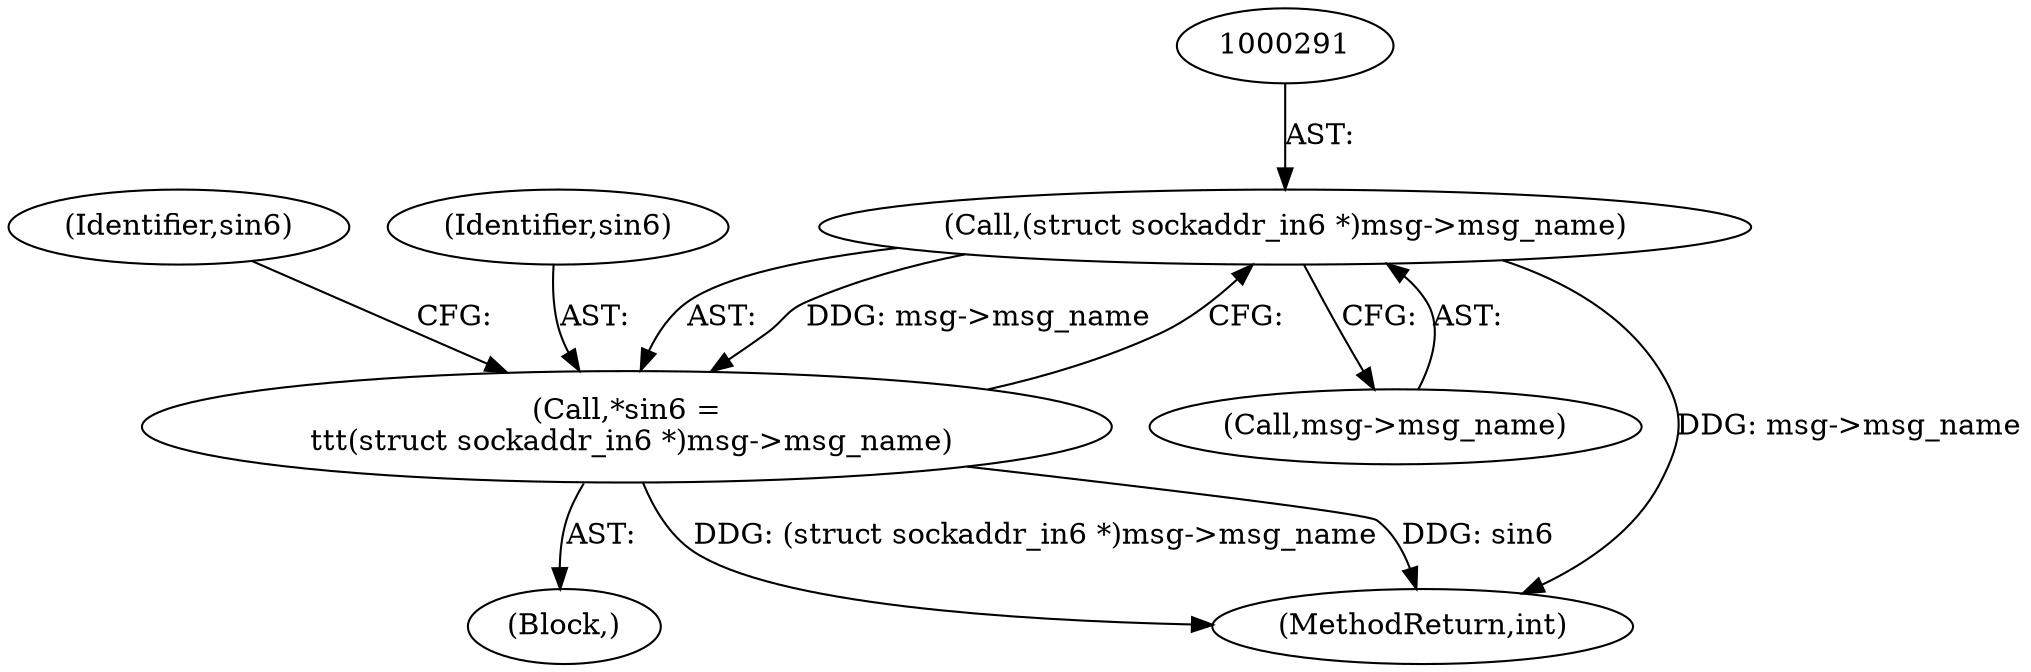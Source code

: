 digraph "0_linux_cf970c002d270c36202bd5b9c2804d3097a52da0@pointer" {
"1000290" [label="(Call,(struct sockaddr_in6 *)msg->msg_name)"];
"1000288" [label="(Call,*sin6 =\n \t\t\t(struct sockaddr_in6 *)msg->msg_name)"];
"1000296" [label="(Identifier,sin6)"];
"1000292" [label="(Call,msg->msg_name)"];
"1000290" [label="(Call,(struct sockaddr_in6 *)msg->msg_name)"];
"1000288" [label="(Call,*sin6 =\n \t\t\t(struct sockaddr_in6 *)msg->msg_name)"];
"1000276" [label="(Block,)"];
"1000289" [label="(Identifier,sin6)"];
"1000376" [label="(MethodReturn,int)"];
"1000290" -> "1000288"  [label="AST: "];
"1000290" -> "1000292"  [label="CFG: "];
"1000291" -> "1000290"  [label="AST: "];
"1000292" -> "1000290"  [label="AST: "];
"1000288" -> "1000290"  [label="CFG: "];
"1000290" -> "1000376"  [label="DDG: msg->msg_name"];
"1000290" -> "1000288"  [label="DDG: msg->msg_name"];
"1000288" -> "1000276"  [label="AST: "];
"1000289" -> "1000288"  [label="AST: "];
"1000296" -> "1000288"  [label="CFG: "];
"1000288" -> "1000376"  [label="DDG: (struct sockaddr_in6 *)msg->msg_name"];
"1000288" -> "1000376"  [label="DDG: sin6"];
}
